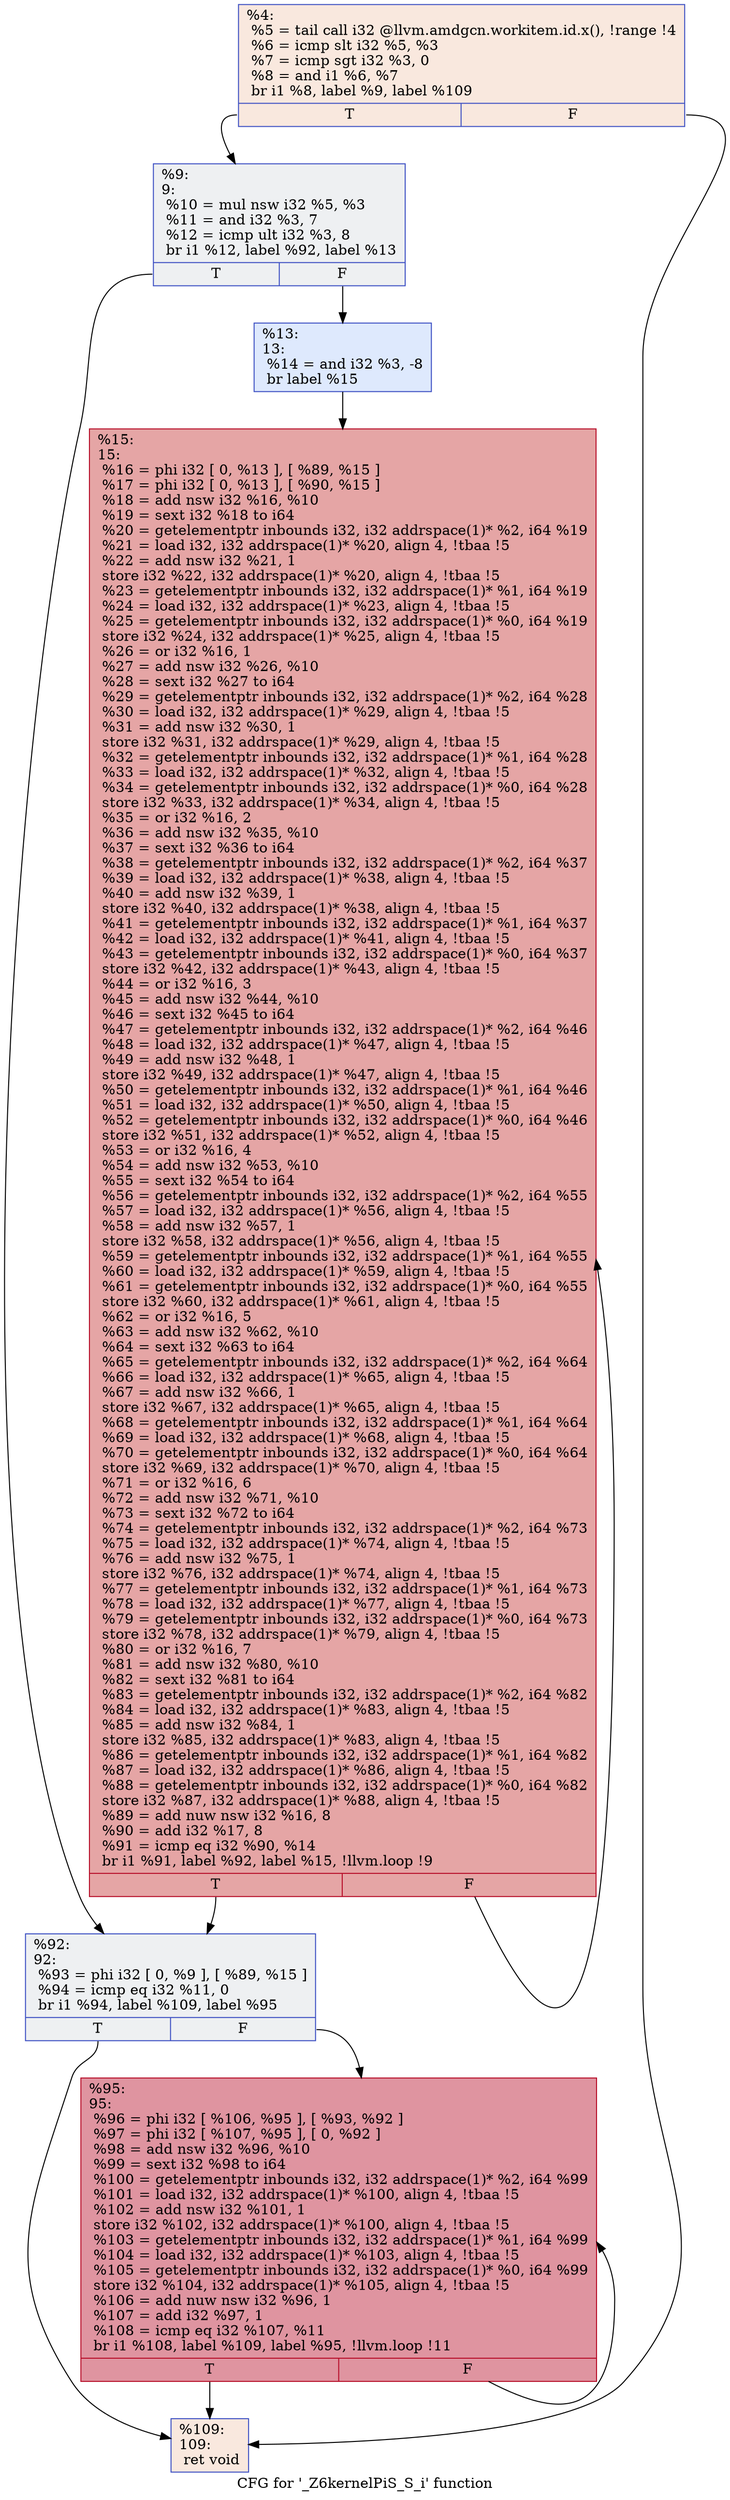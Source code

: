 digraph "CFG for '_Z6kernelPiS_S_i' function" {
	label="CFG for '_Z6kernelPiS_S_i' function";

	Node0x46b9370 [shape=record,color="#3d50c3ff", style=filled, fillcolor="#f2cab570",label="{%4:\l  %5 = tail call i32 @llvm.amdgcn.workitem.id.x(), !range !4\l  %6 = icmp slt i32 %5, %3\l  %7 = icmp sgt i32 %3, 0\l  %8 = and i1 %6, %7\l  br i1 %8, label %9, label %109\l|{<s0>T|<s1>F}}"];
	Node0x46b9370:s0 -> Node0x46b93c0;
	Node0x46b9370:s1 -> Node0x46ba9b0;
	Node0x46b93c0 [shape=record,color="#3d50c3ff", style=filled, fillcolor="#d9dce170",label="{%9:\l9:                                                \l  %10 = mul nsw i32 %5, %3\l  %11 = and i32 %3, 7\l  %12 = icmp ult i32 %3, 8\l  br i1 %12, label %92, label %13\l|{<s0>T|<s1>F}}"];
	Node0x46b93c0:s0 -> Node0x46bad00;
	Node0x46b93c0:s1 -> Node0x46bad50;
	Node0x46bad50 [shape=record,color="#3d50c3ff", style=filled, fillcolor="#b5cdfa70",label="{%13:\l13:                                               \l  %14 = and i32 %3, -8\l  br label %15\l}"];
	Node0x46bad50 -> Node0x46baf50;
	Node0x46baf50 [shape=record,color="#b70d28ff", style=filled, fillcolor="#c5333470",label="{%15:\l15:                                               \l  %16 = phi i32 [ 0, %13 ], [ %89, %15 ]\l  %17 = phi i32 [ 0, %13 ], [ %90, %15 ]\l  %18 = add nsw i32 %16, %10\l  %19 = sext i32 %18 to i64\l  %20 = getelementptr inbounds i32, i32 addrspace(1)* %2, i64 %19\l  %21 = load i32, i32 addrspace(1)* %20, align 4, !tbaa !5\l  %22 = add nsw i32 %21, 1\l  store i32 %22, i32 addrspace(1)* %20, align 4, !tbaa !5\l  %23 = getelementptr inbounds i32, i32 addrspace(1)* %1, i64 %19\l  %24 = load i32, i32 addrspace(1)* %23, align 4, !tbaa !5\l  %25 = getelementptr inbounds i32, i32 addrspace(1)* %0, i64 %19\l  store i32 %24, i32 addrspace(1)* %25, align 4, !tbaa !5\l  %26 = or i32 %16, 1\l  %27 = add nsw i32 %26, %10\l  %28 = sext i32 %27 to i64\l  %29 = getelementptr inbounds i32, i32 addrspace(1)* %2, i64 %28\l  %30 = load i32, i32 addrspace(1)* %29, align 4, !tbaa !5\l  %31 = add nsw i32 %30, 1\l  store i32 %31, i32 addrspace(1)* %29, align 4, !tbaa !5\l  %32 = getelementptr inbounds i32, i32 addrspace(1)* %1, i64 %28\l  %33 = load i32, i32 addrspace(1)* %32, align 4, !tbaa !5\l  %34 = getelementptr inbounds i32, i32 addrspace(1)* %0, i64 %28\l  store i32 %33, i32 addrspace(1)* %34, align 4, !tbaa !5\l  %35 = or i32 %16, 2\l  %36 = add nsw i32 %35, %10\l  %37 = sext i32 %36 to i64\l  %38 = getelementptr inbounds i32, i32 addrspace(1)* %2, i64 %37\l  %39 = load i32, i32 addrspace(1)* %38, align 4, !tbaa !5\l  %40 = add nsw i32 %39, 1\l  store i32 %40, i32 addrspace(1)* %38, align 4, !tbaa !5\l  %41 = getelementptr inbounds i32, i32 addrspace(1)* %1, i64 %37\l  %42 = load i32, i32 addrspace(1)* %41, align 4, !tbaa !5\l  %43 = getelementptr inbounds i32, i32 addrspace(1)* %0, i64 %37\l  store i32 %42, i32 addrspace(1)* %43, align 4, !tbaa !5\l  %44 = or i32 %16, 3\l  %45 = add nsw i32 %44, %10\l  %46 = sext i32 %45 to i64\l  %47 = getelementptr inbounds i32, i32 addrspace(1)* %2, i64 %46\l  %48 = load i32, i32 addrspace(1)* %47, align 4, !tbaa !5\l  %49 = add nsw i32 %48, 1\l  store i32 %49, i32 addrspace(1)* %47, align 4, !tbaa !5\l  %50 = getelementptr inbounds i32, i32 addrspace(1)* %1, i64 %46\l  %51 = load i32, i32 addrspace(1)* %50, align 4, !tbaa !5\l  %52 = getelementptr inbounds i32, i32 addrspace(1)* %0, i64 %46\l  store i32 %51, i32 addrspace(1)* %52, align 4, !tbaa !5\l  %53 = or i32 %16, 4\l  %54 = add nsw i32 %53, %10\l  %55 = sext i32 %54 to i64\l  %56 = getelementptr inbounds i32, i32 addrspace(1)* %2, i64 %55\l  %57 = load i32, i32 addrspace(1)* %56, align 4, !tbaa !5\l  %58 = add nsw i32 %57, 1\l  store i32 %58, i32 addrspace(1)* %56, align 4, !tbaa !5\l  %59 = getelementptr inbounds i32, i32 addrspace(1)* %1, i64 %55\l  %60 = load i32, i32 addrspace(1)* %59, align 4, !tbaa !5\l  %61 = getelementptr inbounds i32, i32 addrspace(1)* %0, i64 %55\l  store i32 %60, i32 addrspace(1)* %61, align 4, !tbaa !5\l  %62 = or i32 %16, 5\l  %63 = add nsw i32 %62, %10\l  %64 = sext i32 %63 to i64\l  %65 = getelementptr inbounds i32, i32 addrspace(1)* %2, i64 %64\l  %66 = load i32, i32 addrspace(1)* %65, align 4, !tbaa !5\l  %67 = add nsw i32 %66, 1\l  store i32 %67, i32 addrspace(1)* %65, align 4, !tbaa !5\l  %68 = getelementptr inbounds i32, i32 addrspace(1)* %1, i64 %64\l  %69 = load i32, i32 addrspace(1)* %68, align 4, !tbaa !5\l  %70 = getelementptr inbounds i32, i32 addrspace(1)* %0, i64 %64\l  store i32 %69, i32 addrspace(1)* %70, align 4, !tbaa !5\l  %71 = or i32 %16, 6\l  %72 = add nsw i32 %71, %10\l  %73 = sext i32 %72 to i64\l  %74 = getelementptr inbounds i32, i32 addrspace(1)* %2, i64 %73\l  %75 = load i32, i32 addrspace(1)* %74, align 4, !tbaa !5\l  %76 = add nsw i32 %75, 1\l  store i32 %76, i32 addrspace(1)* %74, align 4, !tbaa !5\l  %77 = getelementptr inbounds i32, i32 addrspace(1)* %1, i64 %73\l  %78 = load i32, i32 addrspace(1)* %77, align 4, !tbaa !5\l  %79 = getelementptr inbounds i32, i32 addrspace(1)* %0, i64 %73\l  store i32 %78, i32 addrspace(1)* %79, align 4, !tbaa !5\l  %80 = or i32 %16, 7\l  %81 = add nsw i32 %80, %10\l  %82 = sext i32 %81 to i64\l  %83 = getelementptr inbounds i32, i32 addrspace(1)* %2, i64 %82\l  %84 = load i32, i32 addrspace(1)* %83, align 4, !tbaa !5\l  %85 = add nsw i32 %84, 1\l  store i32 %85, i32 addrspace(1)* %83, align 4, !tbaa !5\l  %86 = getelementptr inbounds i32, i32 addrspace(1)* %1, i64 %82\l  %87 = load i32, i32 addrspace(1)* %86, align 4, !tbaa !5\l  %88 = getelementptr inbounds i32, i32 addrspace(1)* %0, i64 %82\l  store i32 %87, i32 addrspace(1)* %88, align 4, !tbaa !5\l  %89 = add nuw nsw i32 %16, 8\l  %90 = add i32 %17, 8\l  %91 = icmp eq i32 %90, %14\l  br i1 %91, label %92, label %15, !llvm.loop !9\l|{<s0>T|<s1>F}}"];
	Node0x46baf50:s0 -> Node0x46bad00;
	Node0x46baf50:s1 -> Node0x46baf50;
	Node0x46bad00 [shape=record,color="#3d50c3ff", style=filled, fillcolor="#d9dce170",label="{%92:\l92:                                               \l  %93 = phi i32 [ 0, %9 ], [ %89, %15 ]\l  %94 = icmp eq i32 %11, 0\l  br i1 %94, label %109, label %95\l|{<s0>T|<s1>F}}"];
	Node0x46bad00:s0 -> Node0x46ba9b0;
	Node0x46bad00:s1 -> Node0x46bf220;
	Node0x46bf220 [shape=record,color="#b70d28ff", style=filled, fillcolor="#b70d2870",label="{%95:\l95:                                               \l  %96 = phi i32 [ %106, %95 ], [ %93, %92 ]\l  %97 = phi i32 [ %107, %95 ], [ 0, %92 ]\l  %98 = add nsw i32 %96, %10\l  %99 = sext i32 %98 to i64\l  %100 = getelementptr inbounds i32, i32 addrspace(1)* %2, i64 %99\l  %101 = load i32, i32 addrspace(1)* %100, align 4, !tbaa !5\l  %102 = add nsw i32 %101, 1\l  store i32 %102, i32 addrspace(1)* %100, align 4, !tbaa !5\l  %103 = getelementptr inbounds i32, i32 addrspace(1)* %1, i64 %99\l  %104 = load i32, i32 addrspace(1)* %103, align 4, !tbaa !5\l  %105 = getelementptr inbounds i32, i32 addrspace(1)* %0, i64 %99\l  store i32 %104, i32 addrspace(1)* %105, align 4, !tbaa !5\l  %106 = add nuw nsw i32 %96, 1\l  %107 = add i32 %97, 1\l  %108 = icmp eq i32 %107, %11\l  br i1 %108, label %109, label %95, !llvm.loop !11\l|{<s0>T|<s1>F}}"];
	Node0x46bf220:s0 -> Node0x46ba9b0;
	Node0x46bf220:s1 -> Node0x46bf220;
	Node0x46ba9b0 [shape=record,color="#3d50c3ff", style=filled, fillcolor="#f2cab570",label="{%109:\l109:                                              \l  ret void\l}"];
}
